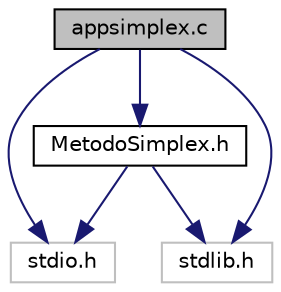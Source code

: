 digraph "appsimplex.c"
{
 // LATEX_PDF_SIZE
  edge [fontname="Helvetica",fontsize="10",labelfontname="Helvetica",labelfontsize="10"];
  node [fontname="Helvetica",fontsize="10",shape=record];
  Node1 [label="appsimplex.c",height=0.2,width=0.4,color="black", fillcolor="grey75", style="filled", fontcolor="black",tooltip="fichero principal"];
  Node1 -> Node2 [color="midnightblue",fontsize="10",style="solid",fontname="Helvetica"];
  Node2 [label="MetodoSimplex.h",height=0.2,width=0.4,color="black", fillcolor="white", style="filled",URL="$_metodo_simplex_8h.html",tooltip="Cabecera del prototipo de funciones."];
  Node2 -> Node3 [color="midnightblue",fontsize="10",style="solid",fontname="Helvetica"];
  Node3 [label="stdio.h",height=0.2,width=0.4,color="grey75", fillcolor="white", style="filled",tooltip=" "];
  Node2 -> Node4 [color="midnightblue",fontsize="10",style="solid",fontname="Helvetica"];
  Node4 [label="stdlib.h",height=0.2,width=0.4,color="grey75", fillcolor="white", style="filled",tooltip=" "];
  Node1 -> Node3 [color="midnightblue",fontsize="10",style="solid",fontname="Helvetica"];
  Node1 -> Node4 [color="midnightblue",fontsize="10",style="solid",fontname="Helvetica"];
}
